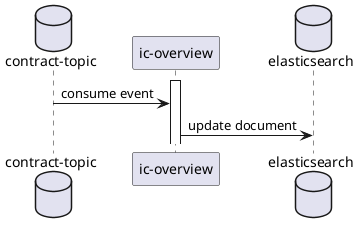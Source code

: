 @startuml

database "contract-topic" as ct
participant "ic-overview" as io
database "elasticsearch" as es

activate io
ct -> io: consume event
io -> es: update document

@enduml